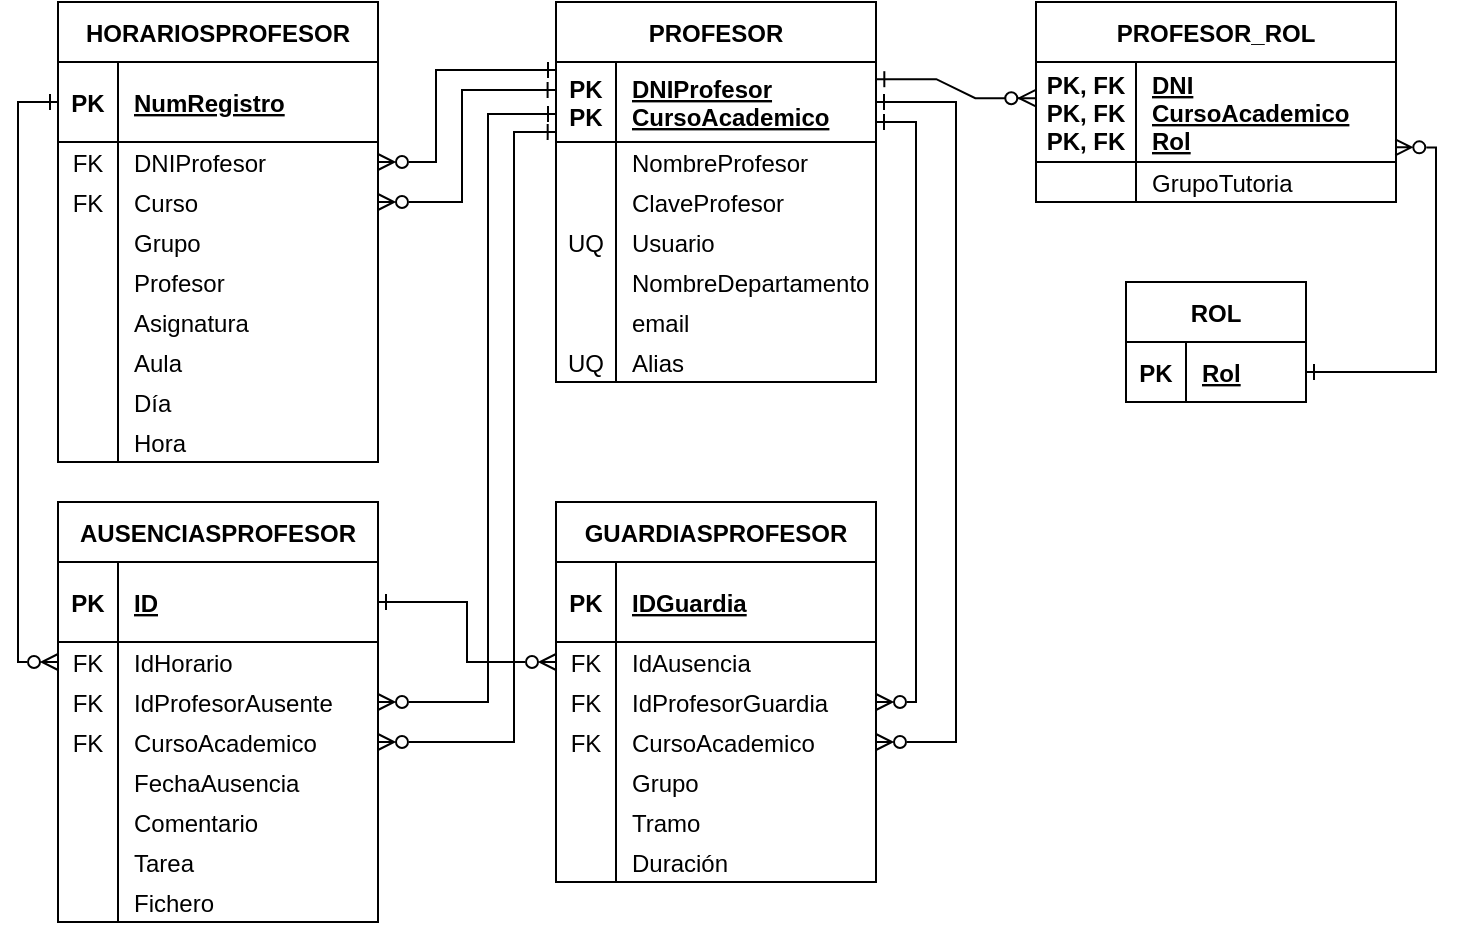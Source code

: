<mxfile version="26.2.14">
  <diagram id="R2lEEEUBdFMjLlhIrx00" name="Page-1">
    <mxGraphModel dx="1546" dy="818" grid="0" gridSize="10" guides="1" tooltips="1" connect="1" arrows="1" fold="1" page="1" pageScale="1" pageWidth="1100" pageHeight="850" math="0" shadow="0" extFonts="Permanent Marker^https://fonts.googleapis.com/css?family=Permanent+Marker">
      <root>
        <mxCell id="0" />
        <mxCell id="1" parent="0" />
        <mxCell id="C-vyLk0tnHw3VtMMgP7b-1" value="" style="edgeStyle=entityRelationEdgeStyle;endArrow=ERzeroToMany;startArrow=ERone;endFill=1;startFill=0;exitX=1.001;exitY=0.215;exitDx=0;exitDy=0;entryX=-0.002;entryY=0.362;entryDx=0;entryDy=0;entryPerimeter=0;exitPerimeter=0;rounded=0;curved=0;" parent="1" source="C-vyLk0tnHw3VtMMgP7b-24" target="C-vyLk0tnHw3VtMMgP7b-3" edge="1">
          <mxGeometry width="100" height="100" relative="1" as="geometry">
            <mxPoint x="489" y="330" as="sourcePoint" />
            <mxPoint x="529" y="700" as="targetPoint" />
            <Array as="points">
              <mxPoint x="699" y="230" />
              <mxPoint x="699" y="220" />
              <mxPoint x="699" y="230" />
              <mxPoint x="679" y="230" />
            </Array>
          </mxGeometry>
        </mxCell>
        <mxCell id="C-vyLk0tnHw3VtMMgP7b-2" value="PROFESOR_ROL" style="shape=table;startSize=30;container=1;collapsible=1;childLayout=tableLayout;fixedRows=1;rowLines=0;fontStyle=1;align=center;resizeLast=1;" parent="1" vertex="1">
          <mxGeometry x="719" y="190" width="180" height="100" as="geometry" />
        </mxCell>
        <mxCell id="C-vyLk0tnHw3VtMMgP7b-3" value="" style="shape=partialRectangle;collapsible=0;dropTarget=0;pointerEvents=0;fillColor=none;points=[[0,0.5],[1,0.5]];portConstraint=eastwest;top=0;left=0;right=0;bottom=1;" parent="C-vyLk0tnHw3VtMMgP7b-2" vertex="1">
          <mxGeometry y="30" width="180" height="50" as="geometry" />
        </mxCell>
        <mxCell id="C-vyLk0tnHw3VtMMgP7b-4" value="PK, FK&#xa;PK, FK&#xa;PK, FK" style="shape=partialRectangle;overflow=hidden;connectable=0;fillColor=none;top=0;left=0;bottom=0;right=0;fontStyle=1;" parent="C-vyLk0tnHw3VtMMgP7b-3" vertex="1">
          <mxGeometry width="50" height="50" as="geometry">
            <mxRectangle width="50" height="50" as="alternateBounds" />
          </mxGeometry>
        </mxCell>
        <mxCell id="C-vyLk0tnHw3VtMMgP7b-5" value="DNI&#xa;CursoAcademico&#xa;Rol" style="shape=partialRectangle;overflow=hidden;connectable=0;fillColor=none;top=0;left=0;bottom=0;right=0;align=left;spacingLeft=6;fontStyle=5;" parent="C-vyLk0tnHw3VtMMgP7b-3" vertex="1">
          <mxGeometry x="50" width="130" height="50" as="geometry">
            <mxRectangle width="130" height="50" as="alternateBounds" />
          </mxGeometry>
        </mxCell>
        <mxCell id="C-vyLk0tnHw3VtMMgP7b-6" value="" style="shape=partialRectangle;collapsible=0;dropTarget=0;pointerEvents=0;fillColor=none;points=[[0,0.5],[1,0.5]];portConstraint=eastwest;top=0;left=0;right=0;bottom=0;" parent="C-vyLk0tnHw3VtMMgP7b-2" vertex="1">
          <mxGeometry y="80" width="180" height="20" as="geometry" />
        </mxCell>
        <mxCell id="C-vyLk0tnHw3VtMMgP7b-7" value="" style="shape=partialRectangle;overflow=hidden;connectable=0;fillColor=none;top=0;left=0;bottom=0;right=0;" parent="C-vyLk0tnHw3VtMMgP7b-6" vertex="1">
          <mxGeometry width="50" height="20" as="geometry">
            <mxRectangle width="50" height="20" as="alternateBounds" />
          </mxGeometry>
        </mxCell>
        <mxCell id="C-vyLk0tnHw3VtMMgP7b-8" value="GrupoTutoria" style="shape=partialRectangle;overflow=hidden;connectable=0;fillColor=none;top=0;left=0;bottom=0;right=0;align=left;spacingLeft=6;" parent="C-vyLk0tnHw3VtMMgP7b-6" vertex="1">
          <mxGeometry x="50" width="130" height="20" as="geometry">
            <mxRectangle width="130" height="20" as="alternateBounds" />
          </mxGeometry>
        </mxCell>
        <mxCell id="C-vyLk0tnHw3VtMMgP7b-13" value="ROL" style="shape=table;startSize=30;container=1;collapsible=1;childLayout=tableLayout;fixedRows=1;rowLines=0;fontStyle=1;align=center;resizeLast=1;" parent="1" vertex="1">
          <mxGeometry x="764" y="330" width="90" height="60" as="geometry" />
        </mxCell>
        <mxCell id="C-vyLk0tnHw3VtMMgP7b-14" value="" style="shape=partialRectangle;collapsible=0;dropTarget=0;pointerEvents=0;fillColor=none;points=[[0,0.5],[1,0.5]];portConstraint=eastwest;top=0;left=0;right=0;bottom=1;" parent="C-vyLk0tnHw3VtMMgP7b-13" vertex="1">
          <mxGeometry y="30" width="90" height="30" as="geometry" />
        </mxCell>
        <mxCell id="C-vyLk0tnHw3VtMMgP7b-15" value="PK" style="shape=partialRectangle;overflow=hidden;connectable=0;fillColor=none;top=0;left=0;bottom=0;right=0;fontStyle=1;" parent="C-vyLk0tnHw3VtMMgP7b-14" vertex="1">
          <mxGeometry width="30" height="30" as="geometry">
            <mxRectangle width="30" height="30" as="alternateBounds" />
          </mxGeometry>
        </mxCell>
        <mxCell id="C-vyLk0tnHw3VtMMgP7b-16" value="Rol" style="shape=partialRectangle;overflow=hidden;connectable=0;fillColor=none;top=0;left=0;bottom=0;right=0;align=left;spacingLeft=6;fontStyle=5;" parent="C-vyLk0tnHw3VtMMgP7b-14" vertex="1">
          <mxGeometry x="30" width="60" height="30" as="geometry">
            <mxRectangle width="60" height="30" as="alternateBounds" />
          </mxGeometry>
        </mxCell>
        <mxCell id="C-vyLk0tnHw3VtMMgP7b-23" value="PROFESOR" style="shape=table;startSize=30;container=1;collapsible=1;childLayout=tableLayout;fixedRows=1;rowLines=0;fontStyle=1;align=center;resizeLast=1;" parent="1" vertex="1">
          <mxGeometry x="479" y="190" width="160" height="190" as="geometry" />
        </mxCell>
        <mxCell id="C-vyLk0tnHw3VtMMgP7b-24" value="" style="shape=partialRectangle;collapsible=0;dropTarget=0;pointerEvents=0;fillColor=none;points=[[0,0.5],[1,0.5]];portConstraint=eastwest;top=0;left=0;right=0;bottom=1;" parent="C-vyLk0tnHw3VtMMgP7b-23" vertex="1">
          <mxGeometry y="30" width="160" height="40" as="geometry" />
        </mxCell>
        <mxCell id="C-vyLk0tnHw3VtMMgP7b-25" value="PK&#xa;PK" style="shape=partialRectangle;overflow=hidden;connectable=0;fillColor=none;top=0;left=0;bottom=0;right=0;fontStyle=1;" parent="C-vyLk0tnHw3VtMMgP7b-24" vertex="1">
          <mxGeometry width="30" height="40" as="geometry">
            <mxRectangle width="30" height="40" as="alternateBounds" />
          </mxGeometry>
        </mxCell>
        <mxCell id="C-vyLk0tnHw3VtMMgP7b-26" value="DNIProfesor&#xa;CursoAcademico" style="shape=partialRectangle;overflow=hidden;connectable=0;fillColor=none;top=0;left=0;bottom=0;right=0;align=left;spacingLeft=6;fontStyle=5;" parent="C-vyLk0tnHw3VtMMgP7b-24" vertex="1">
          <mxGeometry x="30" width="130" height="40" as="geometry">
            <mxRectangle width="130" height="40" as="alternateBounds" />
          </mxGeometry>
        </mxCell>
        <mxCell id="C-vyLk0tnHw3VtMMgP7b-27" value="" style="shape=partialRectangle;collapsible=0;dropTarget=0;pointerEvents=0;fillColor=none;points=[[0,0.5],[1,0.5]];portConstraint=eastwest;top=0;left=0;right=0;bottom=0;" parent="C-vyLk0tnHw3VtMMgP7b-23" vertex="1">
          <mxGeometry y="70" width="160" height="20" as="geometry" />
        </mxCell>
        <mxCell id="C-vyLk0tnHw3VtMMgP7b-28" value="" style="shape=partialRectangle;overflow=hidden;connectable=0;fillColor=none;top=0;left=0;bottom=0;right=0;" parent="C-vyLk0tnHw3VtMMgP7b-27" vertex="1">
          <mxGeometry width="30" height="20" as="geometry">
            <mxRectangle width="30" height="20" as="alternateBounds" />
          </mxGeometry>
        </mxCell>
        <mxCell id="C-vyLk0tnHw3VtMMgP7b-29" value="NombreProfesor" style="shape=partialRectangle;overflow=hidden;connectable=0;fillColor=none;top=0;left=0;bottom=0;right=0;align=left;spacingLeft=6;" parent="C-vyLk0tnHw3VtMMgP7b-27" vertex="1">
          <mxGeometry x="30" width="130" height="20" as="geometry">
            <mxRectangle width="130" height="20" as="alternateBounds" />
          </mxGeometry>
        </mxCell>
        <mxCell id="FyTsgUiZXr1E0wuuIIDq-38" style="shape=partialRectangle;collapsible=0;dropTarget=0;pointerEvents=0;fillColor=none;points=[[0,0.5],[1,0.5]];portConstraint=eastwest;top=0;left=0;right=0;bottom=0;" parent="C-vyLk0tnHw3VtMMgP7b-23" vertex="1">
          <mxGeometry y="90" width="160" height="20" as="geometry" />
        </mxCell>
        <mxCell id="FyTsgUiZXr1E0wuuIIDq-39" value="" style="shape=partialRectangle;overflow=hidden;connectable=0;fillColor=none;top=0;left=0;bottom=0;right=0;" parent="FyTsgUiZXr1E0wuuIIDq-38" vertex="1">
          <mxGeometry width="30" height="20" as="geometry">
            <mxRectangle width="30" height="20" as="alternateBounds" />
          </mxGeometry>
        </mxCell>
        <mxCell id="FyTsgUiZXr1E0wuuIIDq-40" value="ClaveProfesor" style="shape=partialRectangle;overflow=hidden;connectable=0;fillColor=none;top=0;left=0;bottom=0;right=0;align=left;spacingLeft=6;" parent="FyTsgUiZXr1E0wuuIIDq-38" vertex="1">
          <mxGeometry x="30" width="130" height="20" as="geometry">
            <mxRectangle width="130" height="20" as="alternateBounds" />
          </mxGeometry>
        </mxCell>
        <mxCell id="FyTsgUiZXr1E0wuuIIDq-50" style="shape=partialRectangle;collapsible=0;dropTarget=0;pointerEvents=0;fillColor=none;points=[[0,0.5],[1,0.5]];portConstraint=eastwest;top=0;left=0;right=0;bottom=0;" parent="C-vyLk0tnHw3VtMMgP7b-23" vertex="1">
          <mxGeometry y="110" width="160" height="20" as="geometry" />
        </mxCell>
        <mxCell id="FyTsgUiZXr1E0wuuIIDq-51" value="UQ" style="shape=partialRectangle;overflow=hidden;connectable=0;fillColor=none;top=0;left=0;bottom=0;right=0;" parent="FyTsgUiZXr1E0wuuIIDq-50" vertex="1">
          <mxGeometry width="30" height="20" as="geometry">
            <mxRectangle width="30" height="20" as="alternateBounds" />
          </mxGeometry>
        </mxCell>
        <mxCell id="FyTsgUiZXr1E0wuuIIDq-52" value="Usuario" style="shape=partialRectangle;overflow=hidden;connectable=0;fillColor=none;top=0;left=0;bottom=0;right=0;align=left;spacingLeft=6;" parent="FyTsgUiZXr1E0wuuIIDq-50" vertex="1">
          <mxGeometry x="30" width="130" height="20" as="geometry">
            <mxRectangle width="130" height="20" as="alternateBounds" />
          </mxGeometry>
        </mxCell>
        <mxCell id="FyTsgUiZXr1E0wuuIIDq-47" style="shape=partialRectangle;collapsible=0;dropTarget=0;pointerEvents=0;fillColor=none;points=[[0,0.5],[1,0.5]];portConstraint=eastwest;top=0;left=0;right=0;bottom=0;" parent="C-vyLk0tnHw3VtMMgP7b-23" vertex="1">
          <mxGeometry y="130" width="160" height="20" as="geometry" />
        </mxCell>
        <mxCell id="FyTsgUiZXr1E0wuuIIDq-48" value="" style="shape=partialRectangle;overflow=hidden;connectable=0;fillColor=none;top=0;left=0;bottom=0;right=0;" parent="FyTsgUiZXr1E0wuuIIDq-47" vertex="1">
          <mxGeometry width="30" height="20" as="geometry">
            <mxRectangle width="30" height="20" as="alternateBounds" />
          </mxGeometry>
        </mxCell>
        <mxCell id="FyTsgUiZXr1E0wuuIIDq-49" value="NombreDepartamento" style="shape=partialRectangle;overflow=hidden;connectable=0;fillColor=none;top=0;left=0;bottom=0;right=0;align=left;spacingLeft=6;" parent="FyTsgUiZXr1E0wuuIIDq-47" vertex="1">
          <mxGeometry x="30" width="130" height="20" as="geometry">
            <mxRectangle width="130" height="20" as="alternateBounds" />
          </mxGeometry>
        </mxCell>
        <mxCell id="FyTsgUiZXr1E0wuuIIDq-44" style="shape=partialRectangle;collapsible=0;dropTarget=0;pointerEvents=0;fillColor=none;points=[[0,0.5],[1,0.5]];portConstraint=eastwest;top=0;left=0;right=0;bottom=0;" parent="C-vyLk0tnHw3VtMMgP7b-23" vertex="1">
          <mxGeometry y="150" width="160" height="20" as="geometry" />
        </mxCell>
        <mxCell id="FyTsgUiZXr1E0wuuIIDq-45" value="" style="shape=partialRectangle;overflow=hidden;connectable=0;fillColor=none;top=0;left=0;bottom=0;right=0;" parent="FyTsgUiZXr1E0wuuIIDq-44" vertex="1">
          <mxGeometry width="30" height="20" as="geometry">
            <mxRectangle width="30" height="20" as="alternateBounds" />
          </mxGeometry>
        </mxCell>
        <mxCell id="FyTsgUiZXr1E0wuuIIDq-46" value="email" style="shape=partialRectangle;overflow=hidden;connectable=0;fillColor=none;top=0;left=0;bottom=0;right=0;align=left;spacingLeft=6;" parent="FyTsgUiZXr1E0wuuIIDq-44" vertex="1">
          <mxGeometry x="30" width="130" height="20" as="geometry">
            <mxRectangle width="130" height="20" as="alternateBounds" />
          </mxGeometry>
        </mxCell>
        <mxCell id="FyTsgUiZXr1E0wuuIIDq-41" style="shape=partialRectangle;collapsible=0;dropTarget=0;pointerEvents=0;fillColor=none;points=[[0,0.5],[1,0.5]];portConstraint=eastwest;top=0;left=0;right=0;bottom=0;" parent="C-vyLk0tnHw3VtMMgP7b-23" vertex="1">
          <mxGeometry y="170" width="160" height="20" as="geometry" />
        </mxCell>
        <mxCell id="FyTsgUiZXr1E0wuuIIDq-42" value="UQ" style="shape=partialRectangle;overflow=hidden;connectable=0;fillColor=none;top=0;left=0;bottom=0;right=0;" parent="FyTsgUiZXr1E0wuuIIDq-41" vertex="1">
          <mxGeometry width="30" height="20" as="geometry">
            <mxRectangle width="30" height="20" as="alternateBounds" />
          </mxGeometry>
        </mxCell>
        <mxCell id="FyTsgUiZXr1E0wuuIIDq-43" value="Alias" style="shape=partialRectangle;overflow=hidden;connectable=0;fillColor=none;top=0;left=0;bottom=0;right=0;align=left;spacingLeft=6;" parent="FyTsgUiZXr1E0wuuIIDq-41" vertex="1">
          <mxGeometry x="30" width="130" height="20" as="geometry">
            <mxRectangle width="130" height="20" as="alternateBounds" />
          </mxGeometry>
        </mxCell>
        <mxCell id="FyTsgUiZXr1E0wuuIIDq-58" style="edgeStyle=orthogonalEdgeStyle;rounded=0;orthogonalLoop=1;jettySize=auto;html=1;exitX=0.998;exitY=0.853;exitDx=0;exitDy=0;entryX=1;entryY=0.5;entryDx=0;entryDy=0;startArrow=ERzeroToMany;startFill=0;endArrow=ERone;endFill=0;curved=0;exitPerimeter=0;" parent="1" source="C-vyLk0tnHw3VtMMgP7b-3" target="C-vyLk0tnHw3VtMMgP7b-14" edge="1">
          <mxGeometry relative="1" as="geometry" />
        </mxCell>
        <mxCell id="FyTsgUiZXr1E0wuuIIDq-67" value="HORARIOSPROFESOR" style="shape=table;startSize=30;container=1;collapsible=1;childLayout=tableLayout;fixedRows=1;rowLines=0;fontStyle=1;align=center;resizeLast=1;" parent="1" vertex="1">
          <mxGeometry x="230" y="190" width="160" height="230" as="geometry" />
        </mxCell>
        <mxCell id="FyTsgUiZXr1E0wuuIIDq-68" value="" style="shape=partialRectangle;collapsible=0;dropTarget=0;pointerEvents=0;fillColor=none;points=[[0,0.5],[1,0.5]];portConstraint=eastwest;top=0;left=0;right=0;bottom=1;" parent="FyTsgUiZXr1E0wuuIIDq-67" vertex="1">
          <mxGeometry y="30" width="160" height="40" as="geometry" />
        </mxCell>
        <mxCell id="FyTsgUiZXr1E0wuuIIDq-69" value="PK" style="shape=partialRectangle;overflow=hidden;connectable=0;fillColor=none;top=0;left=0;bottom=0;right=0;fontStyle=1;" parent="FyTsgUiZXr1E0wuuIIDq-68" vertex="1">
          <mxGeometry width="30" height="40" as="geometry">
            <mxRectangle width="30" height="40" as="alternateBounds" />
          </mxGeometry>
        </mxCell>
        <mxCell id="FyTsgUiZXr1E0wuuIIDq-70" value="NumRegistro" style="shape=partialRectangle;overflow=hidden;connectable=0;fillColor=none;top=0;left=0;bottom=0;right=0;align=left;spacingLeft=6;fontStyle=5;" parent="FyTsgUiZXr1E0wuuIIDq-68" vertex="1">
          <mxGeometry x="30" width="130" height="40" as="geometry">
            <mxRectangle width="130" height="40" as="alternateBounds" />
          </mxGeometry>
        </mxCell>
        <mxCell id="FyTsgUiZXr1E0wuuIIDq-71" value="" style="shape=partialRectangle;collapsible=0;dropTarget=0;pointerEvents=0;fillColor=none;points=[[0,0.5],[1,0.5]];portConstraint=eastwest;top=0;left=0;right=0;bottom=0;" parent="FyTsgUiZXr1E0wuuIIDq-67" vertex="1">
          <mxGeometry y="70" width="160" height="20" as="geometry" />
        </mxCell>
        <mxCell id="FyTsgUiZXr1E0wuuIIDq-72" value="FK" style="shape=partialRectangle;overflow=hidden;connectable=0;fillColor=none;top=0;left=0;bottom=0;right=0;" parent="FyTsgUiZXr1E0wuuIIDq-71" vertex="1">
          <mxGeometry width="30" height="20" as="geometry">
            <mxRectangle width="30" height="20" as="alternateBounds" />
          </mxGeometry>
        </mxCell>
        <mxCell id="FyTsgUiZXr1E0wuuIIDq-73" value="DNIProfesor" style="shape=partialRectangle;overflow=hidden;connectable=0;fillColor=none;top=0;left=0;bottom=0;right=0;align=left;spacingLeft=6;" parent="FyTsgUiZXr1E0wuuIIDq-71" vertex="1">
          <mxGeometry x="30" width="130" height="20" as="geometry">
            <mxRectangle width="130" height="20" as="alternateBounds" />
          </mxGeometry>
        </mxCell>
        <mxCell id="FyTsgUiZXr1E0wuuIIDq-74" style="shape=partialRectangle;collapsible=0;dropTarget=0;pointerEvents=0;fillColor=none;points=[[0,0.5],[1,0.5]];portConstraint=eastwest;top=0;left=0;right=0;bottom=0;" parent="FyTsgUiZXr1E0wuuIIDq-67" vertex="1">
          <mxGeometry y="90" width="160" height="20" as="geometry" />
        </mxCell>
        <mxCell id="FyTsgUiZXr1E0wuuIIDq-75" value="FK" style="shape=partialRectangle;overflow=hidden;connectable=0;fillColor=none;top=0;left=0;bottom=0;right=0;" parent="FyTsgUiZXr1E0wuuIIDq-74" vertex="1">
          <mxGeometry width="30" height="20" as="geometry">
            <mxRectangle width="30" height="20" as="alternateBounds" />
          </mxGeometry>
        </mxCell>
        <mxCell id="FyTsgUiZXr1E0wuuIIDq-76" value="Curso" style="shape=partialRectangle;overflow=hidden;connectable=0;fillColor=none;top=0;left=0;bottom=0;right=0;align=left;spacingLeft=6;" parent="FyTsgUiZXr1E0wuuIIDq-74" vertex="1">
          <mxGeometry x="30" width="130" height="20" as="geometry">
            <mxRectangle width="130" height="20" as="alternateBounds" />
          </mxGeometry>
        </mxCell>
        <mxCell id="FyTsgUiZXr1E0wuuIIDq-77" style="shape=partialRectangle;collapsible=0;dropTarget=0;pointerEvents=0;fillColor=none;points=[[0,0.5],[1,0.5]];portConstraint=eastwest;top=0;left=0;right=0;bottom=0;" parent="FyTsgUiZXr1E0wuuIIDq-67" vertex="1">
          <mxGeometry y="110" width="160" height="20" as="geometry" />
        </mxCell>
        <mxCell id="FyTsgUiZXr1E0wuuIIDq-78" style="shape=partialRectangle;overflow=hidden;connectable=0;fillColor=none;top=0;left=0;bottom=0;right=0;" parent="FyTsgUiZXr1E0wuuIIDq-77" vertex="1">
          <mxGeometry width="30" height="20" as="geometry">
            <mxRectangle width="30" height="20" as="alternateBounds" />
          </mxGeometry>
        </mxCell>
        <mxCell id="FyTsgUiZXr1E0wuuIIDq-79" value="Grupo" style="shape=partialRectangle;overflow=hidden;connectable=0;fillColor=none;top=0;left=0;bottom=0;right=0;align=left;spacingLeft=6;" parent="FyTsgUiZXr1E0wuuIIDq-77" vertex="1">
          <mxGeometry x="30" width="130" height="20" as="geometry">
            <mxRectangle width="130" height="20" as="alternateBounds" />
          </mxGeometry>
        </mxCell>
        <mxCell id="EeVCDQNY-R5Pw4aWo3ER-1" style="shape=partialRectangle;collapsible=0;dropTarget=0;pointerEvents=0;fillColor=none;points=[[0,0.5],[1,0.5]];portConstraint=eastwest;top=0;left=0;right=0;bottom=0;" vertex="1" parent="FyTsgUiZXr1E0wuuIIDq-67">
          <mxGeometry y="130" width="160" height="20" as="geometry" />
        </mxCell>
        <mxCell id="EeVCDQNY-R5Pw4aWo3ER-2" style="shape=partialRectangle;overflow=hidden;connectable=0;fillColor=none;top=0;left=0;bottom=0;right=0;" vertex="1" parent="EeVCDQNY-R5Pw4aWo3ER-1">
          <mxGeometry width="30" height="20" as="geometry">
            <mxRectangle width="30" height="20" as="alternateBounds" />
          </mxGeometry>
        </mxCell>
        <mxCell id="EeVCDQNY-R5Pw4aWo3ER-3" value="Profesor" style="shape=partialRectangle;overflow=hidden;connectable=0;fillColor=none;top=0;left=0;bottom=0;right=0;align=left;spacingLeft=6;" vertex="1" parent="EeVCDQNY-R5Pw4aWo3ER-1">
          <mxGeometry x="30" width="130" height="20" as="geometry">
            <mxRectangle width="130" height="20" as="alternateBounds" />
          </mxGeometry>
        </mxCell>
        <mxCell id="FyTsgUiZXr1E0wuuIIDq-80" style="shape=partialRectangle;collapsible=0;dropTarget=0;pointerEvents=0;fillColor=none;points=[[0,0.5],[1,0.5]];portConstraint=eastwest;top=0;left=0;right=0;bottom=0;" parent="FyTsgUiZXr1E0wuuIIDq-67" vertex="1">
          <mxGeometry y="150" width="160" height="20" as="geometry" />
        </mxCell>
        <mxCell id="FyTsgUiZXr1E0wuuIIDq-81" value="" style="shape=partialRectangle;overflow=hidden;connectable=0;fillColor=none;top=0;left=0;bottom=0;right=0;" parent="FyTsgUiZXr1E0wuuIIDq-80" vertex="1">
          <mxGeometry width="30" height="20" as="geometry">
            <mxRectangle width="30" height="20" as="alternateBounds" />
          </mxGeometry>
        </mxCell>
        <mxCell id="FyTsgUiZXr1E0wuuIIDq-82" value="Asignatura" style="shape=partialRectangle;overflow=hidden;connectable=0;fillColor=none;top=0;left=0;bottom=0;right=0;align=left;spacingLeft=6;" parent="FyTsgUiZXr1E0wuuIIDq-80" vertex="1">
          <mxGeometry x="30" width="130" height="20" as="geometry">
            <mxRectangle width="130" height="20" as="alternateBounds" />
          </mxGeometry>
        </mxCell>
        <mxCell id="FyTsgUiZXr1E0wuuIIDq-83" style="shape=partialRectangle;collapsible=0;dropTarget=0;pointerEvents=0;fillColor=none;points=[[0,0.5],[1,0.5]];portConstraint=eastwest;top=0;left=0;right=0;bottom=0;" parent="FyTsgUiZXr1E0wuuIIDq-67" vertex="1">
          <mxGeometry y="170" width="160" height="20" as="geometry" />
        </mxCell>
        <mxCell id="FyTsgUiZXr1E0wuuIIDq-84" style="shape=partialRectangle;overflow=hidden;connectable=0;fillColor=none;top=0;left=0;bottom=0;right=0;" parent="FyTsgUiZXr1E0wuuIIDq-83" vertex="1">
          <mxGeometry width="30" height="20" as="geometry">
            <mxRectangle width="30" height="20" as="alternateBounds" />
          </mxGeometry>
        </mxCell>
        <mxCell id="FyTsgUiZXr1E0wuuIIDq-85" value="Aula" style="shape=partialRectangle;overflow=hidden;connectable=0;fillColor=none;top=0;left=0;bottom=0;right=0;align=left;spacingLeft=6;" parent="FyTsgUiZXr1E0wuuIIDq-83" vertex="1">
          <mxGeometry x="30" width="130" height="20" as="geometry">
            <mxRectangle width="130" height="20" as="alternateBounds" />
          </mxGeometry>
        </mxCell>
        <mxCell id="FyTsgUiZXr1E0wuuIIDq-86" style="shape=partialRectangle;collapsible=0;dropTarget=0;pointerEvents=0;fillColor=none;points=[[0,0.5],[1,0.5]];portConstraint=eastwest;top=0;left=0;right=0;bottom=0;" parent="FyTsgUiZXr1E0wuuIIDq-67" vertex="1">
          <mxGeometry y="190" width="160" height="20" as="geometry" />
        </mxCell>
        <mxCell id="FyTsgUiZXr1E0wuuIIDq-87" style="shape=partialRectangle;overflow=hidden;connectable=0;fillColor=none;top=0;left=0;bottom=0;right=0;" parent="FyTsgUiZXr1E0wuuIIDq-86" vertex="1">
          <mxGeometry width="30" height="20" as="geometry">
            <mxRectangle width="30" height="20" as="alternateBounds" />
          </mxGeometry>
        </mxCell>
        <mxCell id="FyTsgUiZXr1E0wuuIIDq-88" value="Día" style="shape=partialRectangle;overflow=hidden;connectable=0;fillColor=none;top=0;left=0;bottom=0;right=0;align=left;spacingLeft=6;" parent="FyTsgUiZXr1E0wuuIIDq-86" vertex="1">
          <mxGeometry x="30" width="130" height="20" as="geometry">
            <mxRectangle width="130" height="20" as="alternateBounds" />
          </mxGeometry>
        </mxCell>
        <mxCell id="FyTsgUiZXr1E0wuuIIDq-89" style="shape=partialRectangle;collapsible=0;dropTarget=0;pointerEvents=0;fillColor=none;points=[[0,0.5],[1,0.5]];portConstraint=eastwest;top=0;left=0;right=0;bottom=0;" parent="FyTsgUiZXr1E0wuuIIDq-67" vertex="1">
          <mxGeometry y="210" width="160" height="20" as="geometry" />
        </mxCell>
        <mxCell id="FyTsgUiZXr1E0wuuIIDq-90" style="shape=partialRectangle;overflow=hidden;connectable=0;fillColor=none;top=0;left=0;bottom=0;right=0;" parent="FyTsgUiZXr1E0wuuIIDq-89" vertex="1">
          <mxGeometry width="30" height="20" as="geometry">
            <mxRectangle width="30" height="20" as="alternateBounds" />
          </mxGeometry>
        </mxCell>
        <mxCell id="FyTsgUiZXr1E0wuuIIDq-91" value="Hora" style="shape=partialRectangle;overflow=hidden;connectable=0;fillColor=none;top=0;left=0;bottom=0;right=0;align=left;spacingLeft=6;" parent="FyTsgUiZXr1E0wuuIIDq-89" vertex="1">
          <mxGeometry x="30" width="130" height="20" as="geometry">
            <mxRectangle width="130" height="20" as="alternateBounds" />
          </mxGeometry>
        </mxCell>
        <mxCell id="FyTsgUiZXr1E0wuuIIDq-92" style="edgeStyle=orthogonalEdgeStyle;rounded=0;orthogonalLoop=1;jettySize=auto;html=1;exitX=1;exitY=0.5;exitDx=0;exitDy=0;entryX=0;entryY=0.101;entryDx=0;entryDy=0;entryPerimeter=0;endArrow=ERone;endFill=0;startArrow=ERzeroToMany;startFill=0;" parent="1" source="FyTsgUiZXr1E0wuuIIDq-71" target="C-vyLk0tnHw3VtMMgP7b-24" edge="1">
          <mxGeometry relative="1" as="geometry">
            <Array as="points">
              <mxPoint x="419" y="270" />
              <mxPoint x="419" y="224" />
            </Array>
          </mxGeometry>
        </mxCell>
        <mxCell id="FyTsgUiZXr1E0wuuIIDq-93" style="edgeStyle=orthogonalEdgeStyle;rounded=0;orthogonalLoop=1;jettySize=auto;html=1;exitX=1;exitY=0.5;exitDx=0;exitDy=0;endArrow=ERone;endFill=0;startArrow=ERzeroToMany;startFill=0;entryX=-0.001;entryY=0.339;entryDx=0;entryDy=0;entryPerimeter=0;" parent="1" source="FyTsgUiZXr1E0wuuIIDq-74" target="C-vyLk0tnHw3VtMMgP7b-24" edge="1">
          <mxGeometry relative="1" as="geometry">
            <mxPoint x="479" y="230" as="targetPoint" />
            <Array as="points">
              <mxPoint x="432" y="290" />
              <mxPoint x="432" y="234" />
              <mxPoint x="479" y="234" />
            </Array>
          </mxGeometry>
        </mxCell>
        <mxCell id="FyTsgUiZXr1E0wuuIIDq-94" value="AUSENCIASPROFESOR" style="shape=table;startSize=30;container=1;collapsible=1;childLayout=tableLayout;fixedRows=1;rowLines=0;fontStyle=1;align=center;resizeLast=1;" parent="1" vertex="1">
          <mxGeometry x="230" y="440" width="160" height="210" as="geometry" />
        </mxCell>
        <mxCell id="FyTsgUiZXr1E0wuuIIDq-95" value="" style="shape=partialRectangle;collapsible=0;dropTarget=0;pointerEvents=0;fillColor=none;points=[[0,0.5],[1,0.5]];portConstraint=eastwest;top=0;left=0;right=0;bottom=1;" parent="FyTsgUiZXr1E0wuuIIDq-94" vertex="1">
          <mxGeometry y="30" width="160" height="40" as="geometry" />
        </mxCell>
        <mxCell id="FyTsgUiZXr1E0wuuIIDq-96" value="PK" style="shape=partialRectangle;overflow=hidden;connectable=0;fillColor=none;top=0;left=0;bottom=0;right=0;fontStyle=1;" parent="FyTsgUiZXr1E0wuuIIDq-95" vertex="1">
          <mxGeometry width="30" height="40" as="geometry">
            <mxRectangle width="30" height="40" as="alternateBounds" />
          </mxGeometry>
        </mxCell>
        <mxCell id="FyTsgUiZXr1E0wuuIIDq-97" value="ID" style="shape=partialRectangle;overflow=hidden;connectable=0;fillColor=none;top=0;left=0;bottom=0;right=0;align=left;spacingLeft=6;fontStyle=5;" parent="FyTsgUiZXr1E0wuuIIDq-95" vertex="1">
          <mxGeometry x="30" width="130" height="40" as="geometry">
            <mxRectangle width="130" height="40" as="alternateBounds" />
          </mxGeometry>
        </mxCell>
        <mxCell id="FyTsgUiZXr1E0wuuIIDq-122" style="shape=partialRectangle;collapsible=0;dropTarget=0;pointerEvents=0;fillColor=none;points=[[0,0.5],[1,0.5]];portConstraint=eastwest;top=0;left=0;right=0;bottom=0;" parent="FyTsgUiZXr1E0wuuIIDq-94" vertex="1">
          <mxGeometry y="70" width="160" height="20" as="geometry" />
        </mxCell>
        <mxCell id="FyTsgUiZXr1E0wuuIIDq-123" value="FK" style="shape=partialRectangle;overflow=hidden;connectable=0;fillColor=none;top=0;left=0;bottom=0;right=0;" parent="FyTsgUiZXr1E0wuuIIDq-122" vertex="1">
          <mxGeometry width="30" height="20" as="geometry">
            <mxRectangle width="30" height="20" as="alternateBounds" />
          </mxGeometry>
        </mxCell>
        <mxCell id="FyTsgUiZXr1E0wuuIIDq-124" value="IdHorario" style="shape=partialRectangle;overflow=hidden;connectable=0;fillColor=none;top=0;left=0;bottom=0;right=0;align=left;spacingLeft=6;" parent="FyTsgUiZXr1E0wuuIIDq-122" vertex="1">
          <mxGeometry x="30" width="130" height="20" as="geometry">
            <mxRectangle width="130" height="20" as="alternateBounds" />
          </mxGeometry>
        </mxCell>
        <mxCell id="FyTsgUiZXr1E0wuuIIDq-98" value="" style="shape=partialRectangle;collapsible=0;dropTarget=0;pointerEvents=0;fillColor=none;points=[[0,0.5],[1,0.5]];portConstraint=eastwest;top=0;left=0;right=0;bottom=0;" parent="FyTsgUiZXr1E0wuuIIDq-94" vertex="1">
          <mxGeometry y="90" width="160" height="20" as="geometry" />
        </mxCell>
        <mxCell id="FyTsgUiZXr1E0wuuIIDq-99" value="FK" style="shape=partialRectangle;overflow=hidden;connectable=0;fillColor=none;top=0;left=0;bottom=0;right=0;" parent="FyTsgUiZXr1E0wuuIIDq-98" vertex="1">
          <mxGeometry width="30" height="20" as="geometry">
            <mxRectangle width="30" height="20" as="alternateBounds" />
          </mxGeometry>
        </mxCell>
        <mxCell id="FyTsgUiZXr1E0wuuIIDq-100" value="IdProfesorAusente" style="shape=partialRectangle;overflow=hidden;connectable=0;fillColor=none;top=0;left=0;bottom=0;right=0;align=left;spacingLeft=6;" parent="FyTsgUiZXr1E0wuuIIDq-98" vertex="1">
          <mxGeometry x="30" width="130" height="20" as="geometry">
            <mxRectangle width="130" height="20" as="alternateBounds" />
          </mxGeometry>
        </mxCell>
        <mxCell id="FyTsgUiZXr1E0wuuIIDq-101" style="shape=partialRectangle;collapsible=0;dropTarget=0;pointerEvents=0;fillColor=none;points=[[0,0.5],[1,0.5]];portConstraint=eastwest;top=0;left=0;right=0;bottom=0;" parent="FyTsgUiZXr1E0wuuIIDq-94" vertex="1">
          <mxGeometry y="110" width="160" height="20" as="geometry" />
        </mxCell>
        <mxCell id="FyTsgUiZXr1E0wuuIIDq-102" value="FK" style="shape=partialRectangle;overflow=hidden;connectable=0;fillColor=none;top=0;left=0;bottom=0;right=0;" parent="FyTsgUiZXr1E0wuuIIDq-101" vertex="1">
          <mxGeometry width="30" height="20" as="geometry">
            <mxRectangle width="30" height="20" as="alternateBounds" />
          </mxGeometry>
        </mxCell>
        <mxCell id="FyTsgUiZXr1E0wuuIIDq-103" value="CursoAcademico" style="shape=partialRectangle;overflow=hidden;connectable=0;fillColor=none;top=0;left=0;bottom=0;right=0;align=left;spacingLeft=6;" parent="FyTsgUiZXr1E0wuuIIDq-101" vertex="1">
          <mxGeometry x="30" width="130" height="20" as="geometry">
            <mxRectangle width="130" height="20" as="alternateBounds" />
          </mxGeometry>
        </mxCell>
        <mxCell id="FyTsgUiZXr1E0wuuIIDq-104" style="shape=partialRectangle;collapsible=0;dropTarget=0;pointerEvents=0;fillColor=none;points=[[0,0.5],[1,0.5]];portConstraint=eastwest;top=0;left=0;right=0;bottom=0;" parent="FyTsgUiZXr1E0wuuIIDq-94" vertex="1">
          <mxGeometry y="130" width="160" height="20" as="geometry" />
        </mxCell>
        <mxCell id="FyTsgUiZXr1E0wuuIIDq-105" style="shape=partialRectangle;overflow=hidden;connectable=0;fillColor=none;top=0;left=0;bottom=0;right=0;" parent="FyTsgUiZXr1E0wuuIIDq-104" vertex="1">
          <mxGeometry width="30" height="20" as="geometry">
            <mxRectangle width="30" height="20" as="alternateBounds" />
          </mxGeometry>
        </mxCell>
        <mxCell id="FyTsgUiZXr1E0wuuIIDq-106" value="FechaAusencia" style="shape=partialRectangle;overflow=hidden;connectable=0;fillColor=none;top=0;left=0;bottom=0;right=0;align=left;spacingLeft=6;" parent="FyTsgUiZXr1E0wuuIIDq-104" vertex="1">
          <mxGeometry x="30" width="130" height="20" as="geometry">
            <mxRectangle width="130" height="20" as="alternateBounds" />
          </mxGeometry>
        </mxCell>
        <mxCell id="FyTsgUiZXr1E0wuuIIDq-107" style="shape=partialRectangle;collapsible=0;dropTarget=0;pointerEvents=0;fillColor=none;points=[[0,0.5],[1,0.5]];portConstraint=eastwest;top=0;left=0;right=0;bottom=0;" parent="FyTsgUiZXr1E0wuuIIDq-94" vertex="1">
          <mxGeometry y="150" width="160" height="20" as="geometry" />
        </mxCell>
        <mxCell id="FyTsgUiZXr1E0wuuIIDq-108" value="" style="shape=partialRectangle;overflow=hidden;connectable=0;fillColor=none;top=0;left=0;bottom=0;right=0;" parent="FyTsgUiZXr1E0wuuIIDq-107" vertex="1">
          <mxGeometry width="30" height="20" as="geometry">
            <mxRectangle width="30" height="20" as="alternateBounds" />
          </mxGeometry>
        </mxCell>
        <mxCell id="FyTsgUiZXr1E0wuuIIDq-109" value="Comentario" style="shape=partialRectangle;overflow=hidden;connectable=0;fillColor=none;top=0;left=0;bottom=0;right=0;align=left;spacingLeft=6;" parent="FyTsgUiZXr1E0wuuIIDq-107" vertex="1">
          <mxGeometry x="30" width="130" height="20" as="geometry">
            <mxRectangle width="130" height="20" as="alternateBounds" />
          </mxGeometry>
        </mxCell>
        <mxCell id="FyTsgUiZXr1E0wuuIIDq-110" style="shape=partialRectangle;collapsible=0;dropTarget=0;pointerEvents=0;fillColor=none;points=[[0,0.5],[1,0.5]];portConstraint=eastwest;top=0;left=0;right=0;bottom=0;" parent="FyTsgUiZXr1E0wuuIIDq-94" vertex="1">
          <mxGeometry y="170" width="160" height="20" as="geometry" />
        </mxCell>
        <mxCell id="FyTsgUiZXr1E0wuuIIDq-111" style="shape=partialRectangle;overflow=hidden;connectable=0;fillColor=none;top=0;left=0;bottom=0;right=0;" parent="FyTsgUiZXr1E0wuuIIDq-110" vertex="1">
          <mxGeometry width="30" height="20" as="geometry">
            <mxRectangle width="30" height="20" as="alternateBounds" />
          </mxGeometry>
        </mxCell>
        <mxCell id="FyTsgUiZXr1E0wuuIIDq-112" value="Tarea" style="shape=partialRectangle;overflow=hidden;connectable=0;fillColor=none;top=0;left=0;bottom=0;right=0;align=left;spacingLeft=6;" parent="FyTsgUiZXr1E0wuuIIDq-110" vertex="1">
          <mxGeometry x="30" width="130" height="20" as="geometry">
            <mxRectangle width="130" height="20" as="alternateBounds" />
          </mxGeometry>
        </mxCell>
        <mxCell id="FyTsgUiZXr1E0wuuIIDq-154" style="shape=partialRectangle;collapsible=0;dropTarget=0;pointerEvents=0;fillColor=none;points=[[0,0.5],[1,0.5]];portConstraint=eastwest;top=0;left=0;right=0;bottom=0;" parent="FyTsgUiZXr1E0wuuIIDq-94" vertex="1">
          <mxGeometry y="190" width="160" height="20" as="geometry" />
        </mxCell>
        <mxCell id="FyTsgUiZXr1E0wuuIIDq-155" style="shape=partialRectangle;overflow=hidden;connectable=0;fillColor=none;top=0;left=0;bottom=0;right=0;" parent="FyTsgUiZXr1E0wuuIIDq-154" vertex="1">
          <mxGeometry width="30" height="20" as="geometry">
            <mxRectangle width="30" height="20" as="alternateBounds" />
          </mxGeometry>
        </mxCell>
        <mxCell id="FyTsgUiZXr1E0wuuIIDq-156" value="Fichero" style="shape=partialRectangle;overflow=hidden;connectable=0;fillColor=none;top=0;left=0;bottom=0;right=0;align=left;spacingLeft=6;" parent="FyTsgUiZXr1E0wuuIIDq-154" vertex="1">
          <mxGeometry x="30" width="130" height="20" as="geometry">
            <mxRectangle width="130" height="20" as="alternateBounds" />
          </mxGeometry>
        </mxCell>
        <mxCell id="FyTsgUiZXr1E0wuuIIDq-126" style="edgeStyle=orthogonalEdgeStyle;rounded=0;orthogonalLoop=1;jettySize=auto;html=1;exitX=0;exitY=0.5;exitDx=0;exitDy=0;entryX=0;entryY=0.5;entryDx=0;entryDy=0;startArrow=ERone;startFill=0;endArrow=ERzeroToMany;endFill=0;" parent="1" source="FyTsgUiZXr1E0wuuIIDq-68" target="FyTsgUiZXr1E0wuuIIDq-122" edge="1">
          <mxGeometry relative="1" as="geometry" />
        </mxCell>
        <mxCell id="FyTsgUiZXr1E0wuuIIDq-127" style="edgeStyle=orthogonalEdgeStyle;rounded=0;orthogonalLoop=1;jettySize=auto;html=1;endArrow=ERone;endFill=0;startArrow=ERzeroToMany;startFill=0;exitX=1;exitY=0.5;exitDx=0;exitDy=0;" parent="1" source="FyTsgUiZXr1E0wuuIIDq-98" edge="1">
          <mxGeometry relative="1" as="geometry">
            <mxPoint x="479" y="246" as="targetPoint" />
            <Array as="points">
              <mxPoint x="445" y="540" />
              <mxPoint x="445" y="246" />
            </Array>
            <mxPoint x="417" y="547" as="sourcePoint" />
          </mxGeometry>
        </mxCell>
        <mxCell id="FyTsgUiZXr1E0wuuIIDq-128" style="edgeStyle=orthogonalEdgeStyle;rounded=0;orthogonalLoop=1;jettySize=auto;html=1;exitX=1;exitY=0.5;exitDx=0;exitDy=0;entryX=-0.001;entryY=0.876;entryDx=0;entryDy=0;endArrow=ERone;endFill=0;startArrow=ERzeroToMany;startFill=0;entryPerimeter=0;" parent="1" source="FyTsgUiZXr1E0wuuIIDq-101" target="C-vyLk0tnHw3VtMMgP7b-24" edge="1">
          <mxGeometry relative="1" as="geometry">
            <Array as="points">
              <mxPoint x="458" y="560" />
              <mxPoint x="458" y="255" />
            </Array>
          </mxGeometry>
        </mxCell>
        <mxCell id="FyTsgUiZXr1E0wuuIIDq-129" value="GUARDIASPROFESOR" style="shape=table;startSize=30;container=1;collapsible=1;childLayout=tableLayout;fixedRows=1;rowLines=0;fontStyle=1;align=center;resizeLast=1;" parent="1" vertex="1">
          <mxGeometry x="479" y="440" width="160" height="190" as="geometry" />
        </mxCell>
        <mxCell id="FyTsgUiZXr1E0wuuIIDq-130" value="" style="shape=partialRectangle;collapsible=0;dropTarget=0;pointerEvents=0;fillColor=none;points=[[0,0.5],[1,0.5]];portConstraint=eastwest;top=0;left=0;right=0;bottom=1;" parent="FyTsgUiZXr1E0wuuIIDq-129" vertex="1">
          <mxGeometry y="30" width="160" height="40" as="geometry" />
        </mxCell>
        <mxCell id="FyTsgUiZXr1E0wuuIIDq-131" value="PK" style="shape=partialRectangle;overflow=hidden;connectable=0;fillColor=none;top=0;left=0;bottom=0;right=0;fontStyle=1;" parent="FyTsgUiZXr1E0wuuIIDq-130" vertex="1">
          <mxGeometry width="30" height="40" as="geometry">
            <mxRectangle width="30" height="40" as="alternateBounds" />
          </mxGeometry>
        </mxCell>
        <mxCell id="FyTsgUiZXr1E0wuuIIDq-132" value="IDGuardia" style="shape=partialRectangle;overflow=hidden;connectable=0;fillColor=none;top=0;left=0;bottom=0;right=0;align=left;spacingLeft=6;fontStyle=5;" parent="FyTsgUiZXr1E0wuuIIDq-130" vertex="1">
          <mxGeometry x="30" width="130" height="40" as="geometry">
            <mxRectangle width="130" height="40" as="alternateBounds" />
          </mxGeometry>
        </mxCell>
        <mxCell id="FyTsgUiZXr1E0wuuIIDq-133" style="shape=partialRectangle;collapsible=0;dropTarget=0;pointerEvents=0;fillColor=none;points=[[0,0.5],[1,0.5]];portConstraint=eastwest;top=0;left=0;right=0;bottom=0;" parent="FyTsgUiZXr1E0wuuIIDq-129" vertex="1">
          <mxGeometry y="70" width="160" height="20" as="geometry" />
        </mxCell>
        <mxCell id="FyTsgUiZXr1E0wuuIIDq-134" value="FK" style="shape=partialRectangle;overflow=hidden;connectable=0;fillColor=none;top=0;left=0;bottom=0;right=0;" parent="FyTsgUiZXr1E0wuuIIDq-133" vertex="1">
          <mxGeometry width="30" height="20" as="geometry">
            <mxRectangle width="30" height="20" as="alternateBounds" />
          </mxGeometry>
        </mxCell>
        <mxCell id="FyTsgUiZXr1E0wuuIIDq-135" value="IdAusencia" style="shape=partialRectangle;overflow=hidden;connectable=0;fillColor=none;top=0;left=0;bottom=0;right=0;align=left;spacingLeft=6;" parent="FyTsgUiZXr1E0wuuIIDq-133" vertex="1">
          <mxGeometry x="30" width="130" height="20" as="geometry">
            <mxRectangle width="130" height="20" as="alternateBounds" />
          </mxGeometry>
        </mxCell>
        <mxCell id="FyTsgUiZXr1E0wuuIIDq-136" value="" style="shape=partialRectangle;collapsible=0;dropTarget=0;pointerEvents=0;fillColor=none;points=[[0,0.5],[1,0.5]];portConstraint=eastwest;top=0;left=0;right=0;bottom=0;" parent="FyTsgUiZXr1E0wuuIIDq-129" vertex="1">
          <mxGeometry y="90" width="160" height="20" as="geometry" />
        </mxCell>
        <mxCell id="FyTsgUiZXr1E0wuuIIDq-137" value="FK" style="shape=partialRectangle;overflow=hidden;connectable=0;fillColor=none;top=0;left=0;bottom=0;right=0;" parent="FyTsgUiZXr1E0wuuIIDq-136" vertex="1">
          <mxGeometry width="30" height="20" as="geometry">
            <mxRectangle width="30" height="20" as="alternateBounds" />
          </mxGeometry>
        </mxCell>
        <mxCell id="FyTsgUiZXr1E0wuuIIDq-138" value="IdProfesorGuardia" style="shape=partialRectangle;overflow=hidden;connectable=0;fillColor=none;top=0;left=0;bottom=0;right=0;align=left;spacingLeft=6;" parent="FyTsgUiZXr1E0wuuIIDq-136" vertex="1">
          <mxGeometry x="30" width="130" height="20" as="geometry">
            <mxRectangle width="130" height="20" as="alternateBounds" />
          </mxGeometry>
        </mxCell>
        <mxCell id="FyTsgUiZXr1E0wuuIIDq-139" style="shape=partialRectangle;collapsible=0;dropTarget=0;pointerEvents=0;fillColor=none;points=[[0,0.5],[1,0.5]];portConstraint=eastwest;top=0;left=0;right=0;bottom=0;" parent="FyTsgUiZXr1E0wuuIIDq-129" vertex="1">
          <mxGeometry y="110" width="160" height="20" as="geometry" />
        </mxCell>
        <mxCell id="FyTsgUiZXr1E0wuuIIDq-140" value="FK" style="shape=partialRectangle;overflow=hidden;connectable=0;fillColor=none;top=0;left=0;bottom=0;right=0;" parent="FyTsgUiZXr1E0wuuIIDq-139" vertex="1">
          <mxGeometry width="30" height="20" as="geometry">
            <mxRectangle width="30" height="20" as="alternateBounds" />
          </mxGeometry>
        </mxCell>
        <mxCell id="FyTsgUiZXr1E0wuuIIDq-141" value="CursoAcademico" style="shape=partialRectangle;overflow=hidden;connectable=0;fillColor=none;top=0;left=0;bottom=0;right=0;align=left;spacingLeft=6;" parent="FyTsgUiZXr1E0wuuIIDq-139" vertex="1">
          <mxGeometry x="30" width="130" height="20" as="geometry">
            <mxRectangle width="130" height="20" as="alternateBounds" />
          </mxGeometry>
        </mxCell>
        <mxCell id="FyTsgUiZXr1E0wuuIIDq-142" style="shape=partialRectangle;collapsible=0;dropTarget=0;pointerEvents=0;fillColor=none;points=[[0,0.5],[1,0.5]];portConstraint=eastwest;top=0;left=0;right=0;bottom=0;" parent="FyTsgUiZXr1E0wuuIIDq-129" vertex="1">
          <mxGeometry y="130" width="160" height="20" as="geometry" />
        </mxCell>
        <mxCell id="FyTsgUiZXr1E0wuuIIDq-143" style="shape=partialRectangle;overflow=hidden;connectable=0;fillColor=none;top=0;left=0;bottom=0;right=0;" parent="FyTsgUiZXr1E0wuuIIDq-142" vertex="1">
          <mxGeometry width="30" height="20" as="geometry">
            <mxRectangle width="30" height="20" as="alternateBounds" />
          </mxGeometry>
        </mxCell>
        <mxCell id="FyTsgUiZXr1E0wuuIIDq-144" value="Grupo" style="shape=partialRectangle;overflow=hidden;connectable=0;fillColor=none;top=0;left=0;bottom=0;right=0;align=left;spacingLeft=6;" parent="FyTsgUiZXr1E0wuuIIDq-142" vertex="1">
          <mxGeometry x="30" width="130" height="20" as="geometry">
            <mxRectangle width="130" height="20" as="alternateBounds" />
          </mxGeometry>
        </mxCell>
        <mxCell id="EeVCDQNY-R5Pw4aWo3ER-4" style="shape=partialRectangle;collapsible=0;dropTarget=0;pointerEvents=0;fillColor=none;points=[[0,0.5],[1,0.5]];portConstraint=eastwest;top=0;left=0;right=0;bottom=0;" vertex="1" parent="FyTsgUiZXr1E0wuuIIDq-129">
          <mxGeometry y="150" width="160" height="20" as="geometry" />
        </mxCell>
        <mxCell id="EeVCDQNY-R5Pw4aWo3ER-5" style="shape=partialRectangle;overflow=hidden;connectable=0;fillColor=none;top=0;left=0;bottom=0;right=0;" vertex="1" parent="EeVCDQNY-R5Pw4aWo3ER-4">
          <mxGeometry width="30" height="20" as="geometry">
            <mxRectangle width="30" height="20" as="alternateBounds" />
          </mxGeometry>
        </mxCell>
        <mxCell id="EeVCDQNY-R5Pw4aWo3ER-6" value="Tramo" style="shape=partialRectangle;overflow=hidden;connectable=0;fillColor=none;top=0;left=0;bottom=0;right=0;align=left;spacingLeft=6;" vertex="1" parent="EeVCDQNY-R5Pw4aWo3ER-4">
          <mxGeometry x="30" width="130" height="20" as="geometry">
            <mxRectangle width="130" height="20" as="alternateBounds" />
          </mxGeometry>
        </mxCell>
        <mxCell id="FyTsgUiZXr1E0wuuIIDq-145" style="shape=partialRectangle;collapsible=0;dropTarget=0;pointerEvents=0;fillColor=none;points=[[0,0.5],[1,0.5]];portConstraint=eastwest;top=0;left=0;right=0;bottom=0;" parent="FyTsgUiZXr1E0wuuIIDq-129" vertex="1">
          <mxGeometry y="170" width="160" height="20" as="geometry" />
        </mxCell>
        <mxCell id="FyTsgUiZXr1E0wuuIIDq-146" value="" style="shape=partialRectangle;overflow=hidden;connectable=0;fillColor=none;top=0;left=0;bottom=0;right=0;" parent="FyTsgUiZXr1E0wuuIIDq-145" vertex="1">
          <mxGeometry width="30" height="20" as="geometry">
            <mxRectangle width="30" height="20" as="alternateBounds" />
          </mxGeometry>
        </mxCell>
        <mxCell id="FyTsgUiZXr1E0wuuIIDq-147" value="Duración" style="shape=partialRectangle;overflow=hidden;connectable=0;fillColor=none;top=0;left=0;bottom=0;right=0;align=left;spacingLeft=6;" parent="FyTsgUiZXr1E0wuuIIDq-145" vertex="1">
          <mxGeometry x="30" width="130" height="20" as="geometry">
            <mxRectangle width="130" height="20" as="alternateBounds" />
          </mxGeometry>
        </mxCell>
        <mxCell id="FyTsgUiZXr1E0wuuIIDq-151" style="edgeStyle=orthogonalEdgeStyle;rounded=0;orthogonalLoop=1;jettySize=auto;html=1;exitX=1;exitY=0.5;exitDx=0;exitDy=0;entryX=0;entryY=0.5;entryDx=0;entryDy=0;startArrow=ERone;startFill=0;endArrow=ERzeroToMany;endFill=0;" parent="1" source="FyTsgUiZXr1E0wuuIIDq-95" target="FyTsgUiZXr1E0wuuIIDq-133" edge="1">
          <mxGeometry relative="1" as="geometry" />
        </mxCell>
        <mxCell id="FyTsgUiZXr1E0wuuIIDq-152" style="edgeStyle=orthogonalEdgeStyle;rounded=0;orthogonalLoop=1;jettySize=auto;html=1;exitX=1;exitY=0.5;exitDx=0;exitDy=0;endArrow=ERone;endFill=0;startArrow=ERzeroToMany;startFill=0;" parent="1" source="FyTsgUiZXr1E0wuuIIDq-136" edge="1">
          <mxGeometry relative="1" as="geometry">
            <mxPoint x="639" y="250" as="targetPoint" />
            <Array as="points">
              <mxPoint x="659" y="540" />
              <mxPoint x="659" y="250" />
              <mxPoint x="639" y="250" />
            </Array>
          </mxGeometry>
        </mxCell>
        <mxCell id="FyTsgUiZXr1E0wuuIIDq-153" style="edgeStyle=orthogonalEdgeStyle;rounded=0;orthogonalLoop=1;jettySize=auto;html=1;exitX=1;exitY=0.5;exitDx=0;exitDy=0;entryX=1;entryY=0.5;entryDx=0;entryDy=0;startArrow=ERzeroToMany;startFill=0;endArrow=ERone;endFill=0;" parent="1" source="FyTsgUiZXr1E0wuuIIDq-139" target="C-vyLk0tnHw3VtMMgP7b-24" edge="1">
          <mxGeometry relative="1" as="geometry">
            <Array as="points">
              <mxPoint x="679" y="560" />
              <mxPoint x="679" y="240" />
            </Array>
          </mxGeometry>
        </mxCell>
      </root>
    </mxGraphModel>
  </diagram>
</mxfile>
